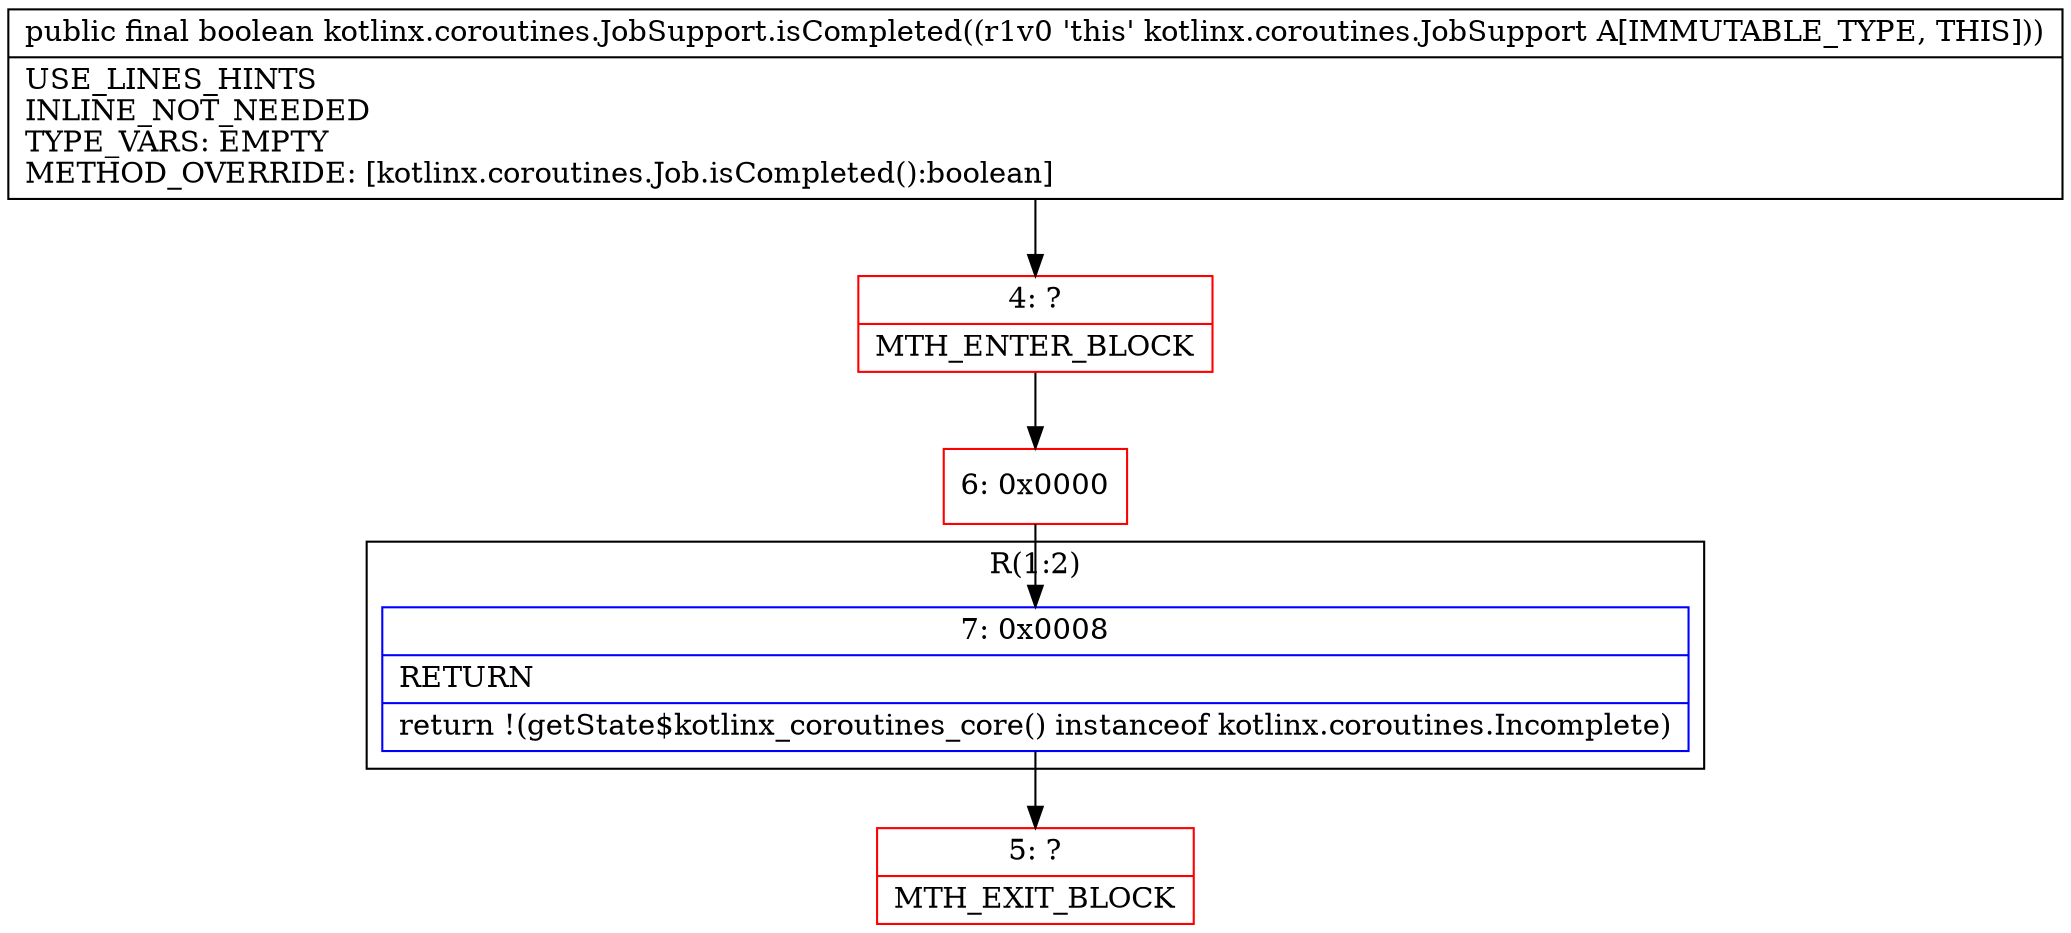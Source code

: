 digraph "CFG forkotlinx.coroutines.JobSupport.isCompleted()Z" {
subgraph cluster_Region_2060135192 {
label = "R(1:2)";
node [shape=record,color=blue];
Node_7 [shape=record,label="{7\:\ 0x0008|RETURN\l|return !(getState$kotlinx_coroutines_core() instanceof kotlinx.coroutines.Incomplete)\l}"];
}
Node_4 [shape=record,color=red,label="{4\:\ ?|MTH_ENTER_BLOCK\l}"];
Node_6 [shape=record,color=red,label="{6\:\ 0x0000}"];
Node_5 [shape=record,color=red,label="{5\:\ ?|MTH_EXIT_BLOCK\l}"];
MethodNode[shape=record,label="{public final boolean kotlinx.coroutines.JobSupport.isCompleted((r1v0 'this' kotlinx.coroutines.JobSupport A[IMMUTABLE_TYPE, THIS]))  | USE_LINES_HINTS\lINLINE_NOT_NEEDED\lTYPE_VARS: EMPTY\lMETHOD_OVERRIDE: [kotlinx.coroutines.Job.isCompleted():boolean]\l}"];
MethodNode -> Node_4;Node_7 -> Node_5;
Node_4 -> Node_6;
Node_6 -> Node_7;
}

